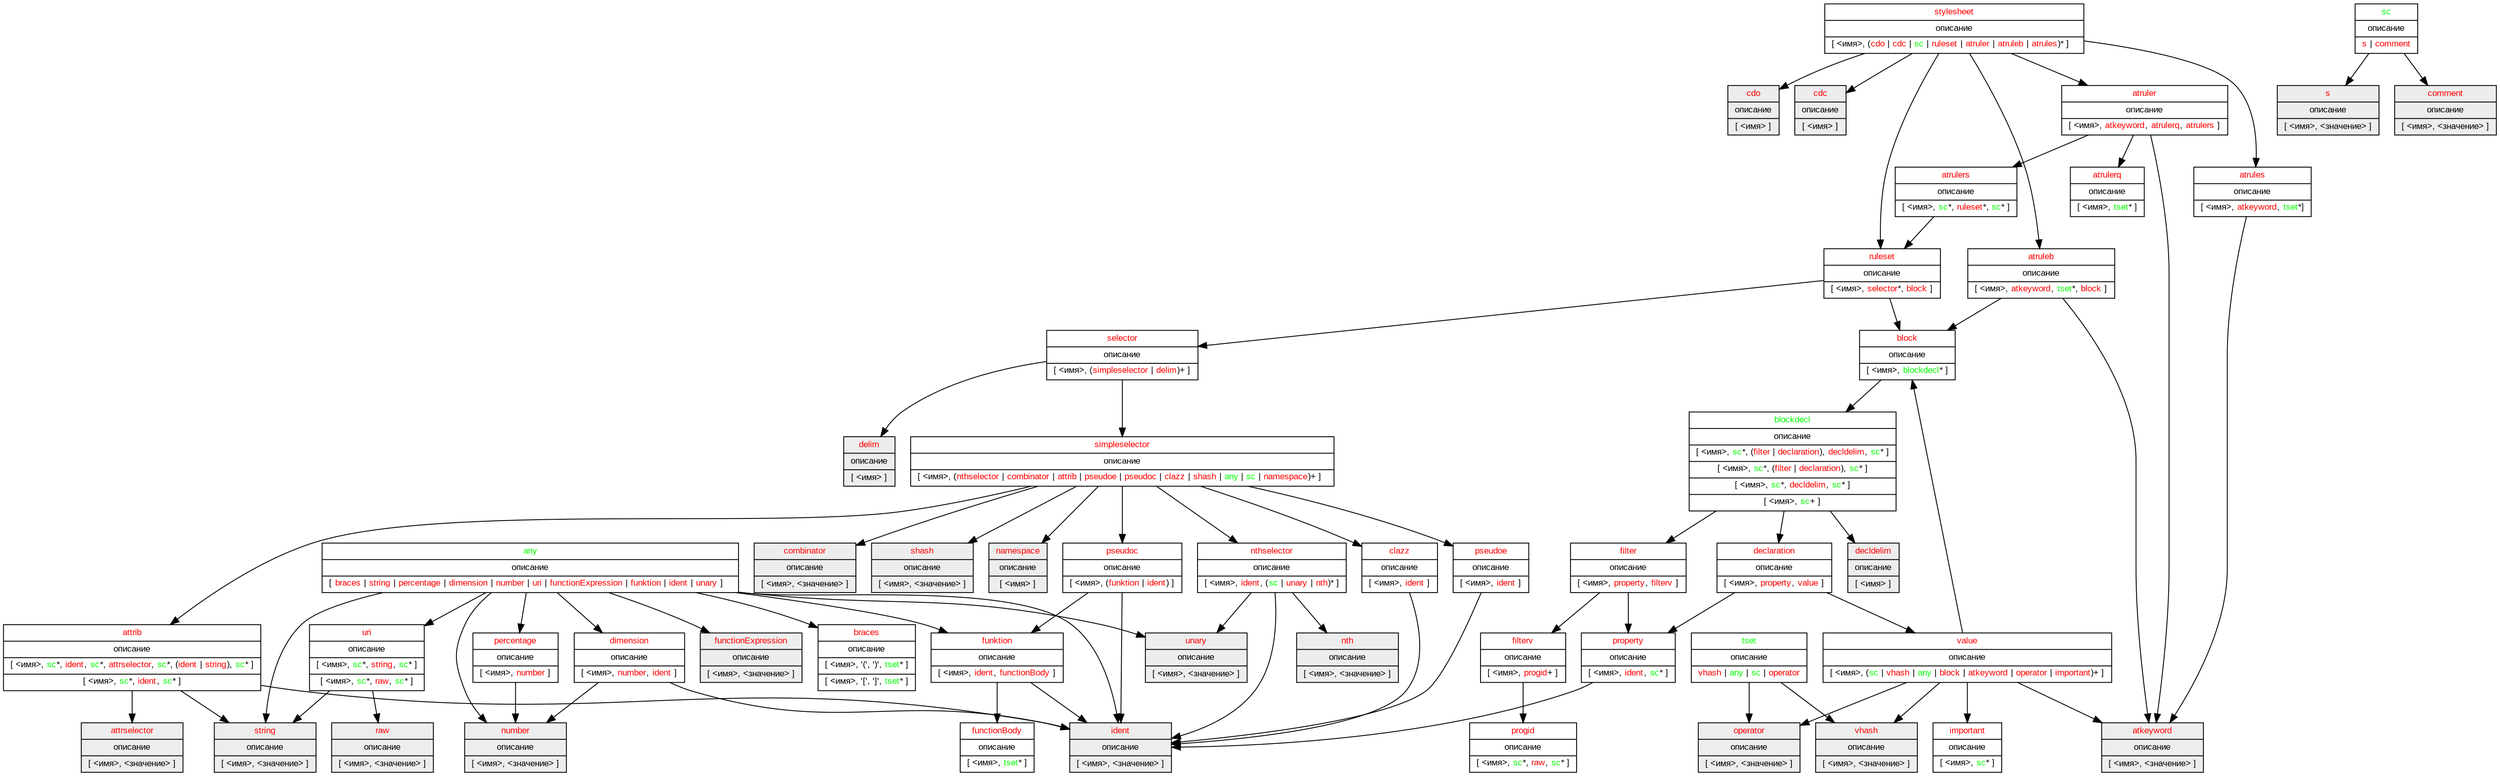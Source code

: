 digraph G {
    node[shape=record,fontsize=10.0,fontname="Arial"];

    stylesheet[label=<{<FONT COLOR="red">stylesheet</FONT>|{описание}|{[ &lt;имя&gt;, (<FONT COLOR="red">cdo</FONT> \| <FONT COLOR="red">cdc</FONT> \| <FONT COLOR="green">sc</FONT> \| <FONT COLOR="red">ruleset</FONT> \| <FONT COLOR="red">atruler</FONT> \| <FONT COLOR="red">atruleb</FONT> \| <FONT COLOR="red">atrules</FONT>)* ]    }}>];
    stylesheet->cdo;
    stylesheet->cdc;
    stylesheet->ruleset;
    stylesheet->atruler;
    stylesheet->atruleb;
    stylesheet->atrules;

    cdo[style=filled,fillcolor="#EDEDED",label=<{<FONT COLOR="red">cdo</FONT>|{описание}|{[ &lt;имя&gt; ]}}>];
    cdc[style=filled,fillcolor="#EDEDED",label=<{<FONT COLOR="red">cdc</FONT>|{описание}|{[ &lt;имя&gt; ]}}>];
    s[style=filled,fillcolor="#EDEDED",label=<{<FONT COLOR="red">s</FONT>|{описание}|{[ &lt;имя&gt;, &lt;значение&gt; ]}}>];
    comment[style=filled,fillcolor="#EDEDED",label=<{<FONT COLOR="red">comment</FONT>|{описание}|{[ &lt;имя&gt;, &lt;значение&gt; ]}}>];

    ruleset[label=<{<FONT COLOR="red">ruleset</FONT>|{описание}|{[ &lt;имя&gt;, <FONT COLOR="red">selector</FONT>*, <FONT COLOR="red">block</FONT> ]}}>];
    ruleset->selector;
    ruleset->block;

    block[label=<{<FONT COLOR="red">block</FONT>|{описание}|{[ &lt;имя&gt;, <FONT COLOR="green">blockdecl</FONT>* ]}}>];
    block->blockdecl;
    blockdecl[label=<{<FONT COLOR="green">blockdecl</FONT>|{описание}|{[ &lt;имя&gt;, <FONT COLOR="green">sc</FONT>*, (<FONT COLOR="red">filter</FONT> \| <FONT COLOR="red">declaration</FONT>), <FONT COLOR="red">decldelim</FONT>, <FONT COLOR="green">sc</FONT>* ]}|{[ &lt;имя&gt;, <FONT COLOR="green">sc</FONT>*, (<FONT COLOR="red">filter</FONT> \| <FONT COLOR="red">declaration</FONT>), <FONT COLOR="green">sc</FONT>* ]}|{[ &lt;имя&gt;, <FONT COLOR="green">sc</FONT>*, <FONT COLOR="red">decldelim</FONT>, <FONT COLOR="green">sc</FONT>* ]}|{[ &lt;имя&gt;, <FONT COLOR="green">sc</FONT>+ ]}}>];
    blockdecl->filter;
    blockdecl->declaration;
    blockdecl->decldelim;
    decldelim[style=filled,fillcolor="#EDEDED",label=<{<FONT COLOR="red">decldelim</FONT>|{описание}|{[ &lt;имя&gt; ]}}>];

    declaration[label=<{<FONT COLOR="red">declaration</FONT>|{описание}|{[ &lt;имя&gt;, <FONT COLOR="red">property</FONT>, <FONT COLOR="red">value</FONT> ]}}>];
    declaration->property;
    declaration->value;

    property[label=<{<FONT COLOR="red">property</FONT>|{описание}|{[ &lt;имя&gt;, <FONT COLOR="red">ident</FONT>, <FONT COLOR="green">sc</FONT>* ]}}>];
    property->ident;

    value[label=<{<FONT COLOR="red">value</FONT>|{описание}|{[ &lt;имя&gt;, (<FONT COLOR="green">sc</FONT> \| <FONT COLOR="red">vhash</FONT> \| <FONT COLOR="green">any</FONT> \| <FONT COLOR="red">block</FONT> \| <FONT COLOR="red">atkeyword</FONT> \| <FONT COLOR="red">operator</FONT> \| <FONT COLOR="red">important</FONT>)+ ]}}>];
    value->vhash;
    value->block;
    value->atkeyword;
    value->operator;
    value->important;

    important[label=<{<FONT COLOR="red">important</FONT>|{описание}|{[ &lt;имя&gt;, <FONT COLOR="green">sc</FONT>* ]}}>];

    filter[label=<{<FONT COLOR="red">filter</FONT>|{описание}|{[ &lt;имя&gt;, <FONT COLOR="red">property</FONT>, <FONT COLOR="red">filterv</FONT> ]}}>];
    filter->property;
    filter->filterv;

    filterv[label=<{<FONT COLOR="red">filterv</FONT>|{описание}|{[ &lt;имя&gt;, <FONT COLOR="red">progid</FONT>+ ]}}>];
    filterv->progid;

    progid[label=<{<FONT COLOR="red">progid</FONT>|{описание}|{[ &lt;имя&gt;, <FONT COLOR="green">sc</FONT>*, <FONT COLOR="red">raw</FONT>, <FONT COLOR="green">sc</FONT>* ]}}>];

    selector[label=<{<FONT COLOR="red">selector</FONT>|{описание}|{[ &lt;имя&gt;, (<FONT COLOR="red">simpleselector</FONT> \| <FONT COLOR="red">delim</FONT>)+ ]}}>];
    selector->simpleselector;
    selector->delim;

    delim[style=filled,fillcolor="#EDEDED",label=<{<FONT COLOR="red">delim</FONT>|{описание}|{[ &lt;имя&gt; ]}}>];

    simpleselector[label=<{<FONT COLOR="red">simpleselector</FONT>|{описание}|{[ &lt;имя&gt;, (<FONT COLOR="red">nthselector</FONT> \| <FONT COLOR="red">combinator</FONT> \| <FONT COLOR="red">attrib</FONT> \| <FONT COLOR="red">pseudoe</FONT> \| <FONT COLOR="red">pseudoc</FONT> \| <FONT COLOR="red">clazz</FONT> \| <FONT COLOR="red">shash</FONT> \| <FONT COLOR="green">any</FONT> \| <FONT COLOR="green">sc</FONT> \| <FONT COLOR="red">namespace</FONT>)+ ]   }}>];
    simpleselector->nthselector;
    simpleselector->combinator;
    simpleselector->attrib;
    simpleselector->pseudoe;
    simpleselector->pseudoc;
    simpleselector->clazz;
    simpleselector->shash;
    simpleselector->namespace;

    namespace[style=filled,fillcolor="#EDEDED",label=<{<FONT COLOR="red">namespace</FONT>|{описание}|{[ &lt;имя&gt; ]}}>];

    combinator[style=filled,fillcolor="#EDEDED",label=<{<FONT COLOR="red">combinator</FONT>|{описание}|{[ &lt;имя&gt;, &lt;значение&gt; ]}}>];

    clazz[label=<{<FONT COLOR="red">clazz</FONT>|{описание}|{[ &lt;имя&gt;, <FONT COLOR="red">ident</FONT> ]}}>];
    clazz->ident;

    pseudoe[label=<{<FONT COLOR="red">pseudoe</FONT>|{описание}|{[ &lt;имя&gt;, <FONT COLOR="red">ident</FONT> ]}}>];
    pseudoe->ident;

    pseudoc[label=<{<FONT COLOR="red">pseudoc</FONT>|{описание}|{[ &lt;имя&gt;, (<FONT COLOR="red">funktion</FONT> \| <FONT COLOR="red">ident</FONT>) ]}}>];
    pseudoc->funktion;
    pseudoc->ident;

    attrib[label=<{<FONT COLOR="red">attrib</FONT>|{описание}|{[ &lt;имя&gt;, <FONT COLOR="green">sc</FONT>*, <FONT COLOR="red">ident</FONT>, <FONT COLOR="green">sc</FONT>*, <FONT COLOR="red">attrselector</FONT>, <FONT COLOR="green">sc</FONT>*, (<FONT COLOR="red">ident</FONT> \| <FONT COLOR="red">string</FONT>), <FONT COLOR="green">sc</FONT>* ]}|{[ &lt;имя&gt;, <FONT COLOR="green">sc</FONT>*, <FONT COLOR="red">ident</FONT>, <FONT COLOR="green">sc</FONT>* ]}}>];
    attrib->ident;
    attrib->string;
    attrib->attrselector;

    attrselector[style=filled,fillcolor="#EDEDED",label=<{<FONT COLOR="red">attrselector</FONT>|{описание}|{[ &lt;имя&gt;, &lt;значение&gt; ]}}>];

    nthselector[label=<{<FONT COLOR="red">nthselector</FONT>|{описание}|{[ &lt;имя&gt;, <FONT COLOR="red">ident</FONT>, (<FONT COLOR="green">sc</FONT> \| <FONT COLOR="red">unary</FONT> \| <FONT COLOR="red">nth</FONT>)* ]}}>];
    nthselector->ident;
    nthselector->unary;
    nthselector->nth;
    nth[style=filled,fillcolor="#EDEDED",label=<{<FONT COLOR="red">nth</FONT>|{описание}|{[ &lt;имя&gt;, &lt;значение&gt; ]}}>];

    atruler[label=<{<FONT COLOR="red">atruler</FONT>|{описание}|{[ &lt;имя&gt;, <FONT COLOR="red">atkeyword</FONT>, <FONT COLOR="red">atrulerq</FONT>, <FONT COLOR="red">atrulers</FONT> ]}}>];
    atruleb[label=<{<FONT COLOR="red">atruleb</FONT>|{описание}|{[ &lt;имя&gt;, <FONT COLOR="red">atkeyword</FONT>, <FONT COLOR="green">tset</FONT>*, <FONT COLOR="red">block</FONT> ]}}>];
    atrules[label=<{<FONT COLOR="red">atrules</FONT>|{описание}|{[ &lt;имя&gt;, <FONT COLOR="red">atkeyword</FONT>, <FONT COLOR="green">tset</FONT>*]}}>];

    atkeyword[style=filled,fillcolor="#EDEDED",label=<{<FONT COLOR="red">atkeyword</FONT>|{описание}|{[ &lt;имя&gt;, &lt;значение&gt; ]}}>];
    atruler->atkeyword;
    atruler->atrulerq;
    atruler->atrulers;
    atruleb->atkeyword;
    atruleb->block;
    atrules->atkeyword;

    atrulerq[label=<{<FONT COLOR="red">atrulerq</FONT>|{описание}|{[ &lt;имя&gt;, <FONT COLOR="green">tset</FONT>* ]}}>];
    atrulers[label=<{<FONT COLOR="red">atrulers</FONT>|{описание}|{[ &lt;имя&gt;, <FONT COLOR="green">sc</FONT>*, <FONT COLOR="red">ruleset</FONT>*, <FONT COLOR="green">sc</FONT>* ]}}>];

    atrulers->ruleset;

    tset[label=<{<FONT COLOR="green">tset</FONT>|{описание}|{<FONT COLOR="red">vhash</FONT> \| <FONT COLOR="green">any</FONT> \| <FONT COLOR="green">sc</FONT> \| <FONT COLOR="red">operator</FONT>}}>];
    tset->vhash;
    tset->operator;

    any[label=<{<FONT COLOR="green">any</FONT>|{описание}|{[ <FONT COLOR="red">braces</FONT> \| <FONT COLOR="red">string</FONT> \| <FONT COLOR="red">percentage</FONT> \| <FONT COLOR="red">dimension</FONT> \| <FONT COLOR="red">number</FONT> \| <FONT COLOR="red">uri</FONT> \| <FONT COLOR="red">functionExpression</FONT> \| <FONT COLOR="red">funktion</FONT> \| <FONT COLOR="red">ident</FONT> \| <FONT COLOR="red">unary</FONT> ]    }}>];
    any->braces;
    any->string;
    any->percentage;
    any->dimension;
    any->number;
    any->uri;
    any->functionExpression;
    any->funktion;
    any->ident;
    any->unary;

    ident[style=filled,fillcolor="#EDEDED",label=<{<FONT COLOR="red">ident</FONT>|{описание}|{[ &lt;имя&gt;, &lt;значение&gt; ]}}>];
    unary[style=filled,fillcolor="#EDEDED",label=<{<FONT COLOR="red">unary</FONT>|{описание}|{[ &lt;имя&gt;, &lt;значение&gt; ]}}>];
    number[style=filled,fillcolor="#EDEDED",label=<{<FONT COLOR="red">number</FONT>|{описание}|{[ &lt;имя&gt;, &lt;значение&gt; ]}}>];
    string[style=filled,fillcolor="#EDEDED",label=<{<FONT COLOR="red">string</FONT>|{описание}|{[ &lt;имя&gt;, &lt;значение&gt; ]}}>];
    vhash[style=filled,fillcolor="#EDEDED",label=<{<FONT COLOR="red">vhash</FONT>|{описание}|{[ &lt;имя&gt;, &lt;значение&gt; ]}}>];
    shash[style=filled,fillcolor="#EDEDED",label=<{<FONT COLOR="red">shash</FONT>|{описание}|{[ &lt;имя&gt;, &lt;значение&gt; ]}}>];
    operator[style=filled,fillcolor="#EDEDED",label=<{<FONT COLOR="red">operator</FONT>|{описание}|{[ &lt;имя&gt;, &lt;значение&gt; ]}}>];
    raw[style=filled,fillcolor="#EDEDED",label=<{<FONT COLOR="red">raw</FONT>|{описание}|{[ &lt;имя&gt;, &lt;значение&gt; ]}}>];
    functionExpression[style=filled,fillcolor="#EDEDED",label=<{<FONT COLOR="red">functionExpression</FONT>|{описание}|{[ &lt;имя&gt;, &lt;значение&gt; ]}}>];
    percentage[label=<{<FONT COLOR="red">percentage</FONT>|{описание}|{[ &lt;имя&gt;, <FONT COLOR="red">number</FONT> ]}}>];
    percentage->number;
    dimension[label=<{<FONT COLOR="red">dimension</FONT>|{описание}|{[ &lt;имя&gt;, <FONT COLOR="red">number</FONT>, <FONT COLOR="red">ident</FONT> ]}}>];
    dimension->number;
    dimension->ident;
    funktion[label=<{<FONT COLOR="red">funktion</FONT>|{описание}|{[ &lt;имя&gt;, <FONT COLOR="red">ident</FONT>, <FONT COLOR="red">functionBody</FONT> ]}}>];
    funktion->ident;
    funktion->functionBody;
    functionBody[label=<{<FONT COLOR="red">functionBody</FONT>|{описание}|{[ &lt;имя&gt;, <FONT COLOR="green">tset</FONT>* ]}}>];
    uri[label=<{<FONT COLOR="red">uri</FONT>|{описание}|{[ &lt;имя&gt;, <FONT COLOR="green">sc</FONT>*, <FONT COLOR="red">string</FONT>, <FONT COLOR="green">sc</FONT>* ]}|{[ &lt;имя&gt;, <FONT COLOR="green">sc</FONT>*, <FONT COLOR="red">raw</FONT>, <FONT COLOR="green">sc</FONT>* ]}}>];
    uri->string;
    uri->raw;

    sc[label=<{<FONT COLOR="green">sc</FONT>|{описание}|{<FONT COLOR="red">s</FONT> \| <FONT COLOR="red">comment</FONT>}}>];
    sc->s;
    sc->comment;

    braces[label=<{<FONT COLOR="red">braces</FONT>|{описание}|{[ &lt;имя&gt;, '(', ')', <FONT COLOR="green">tset</FONT>* ]}|{[ &lt;имя&gt;, '[', ']', <FONT COLOR="green">tset</FONT>* ]}}>];
}
